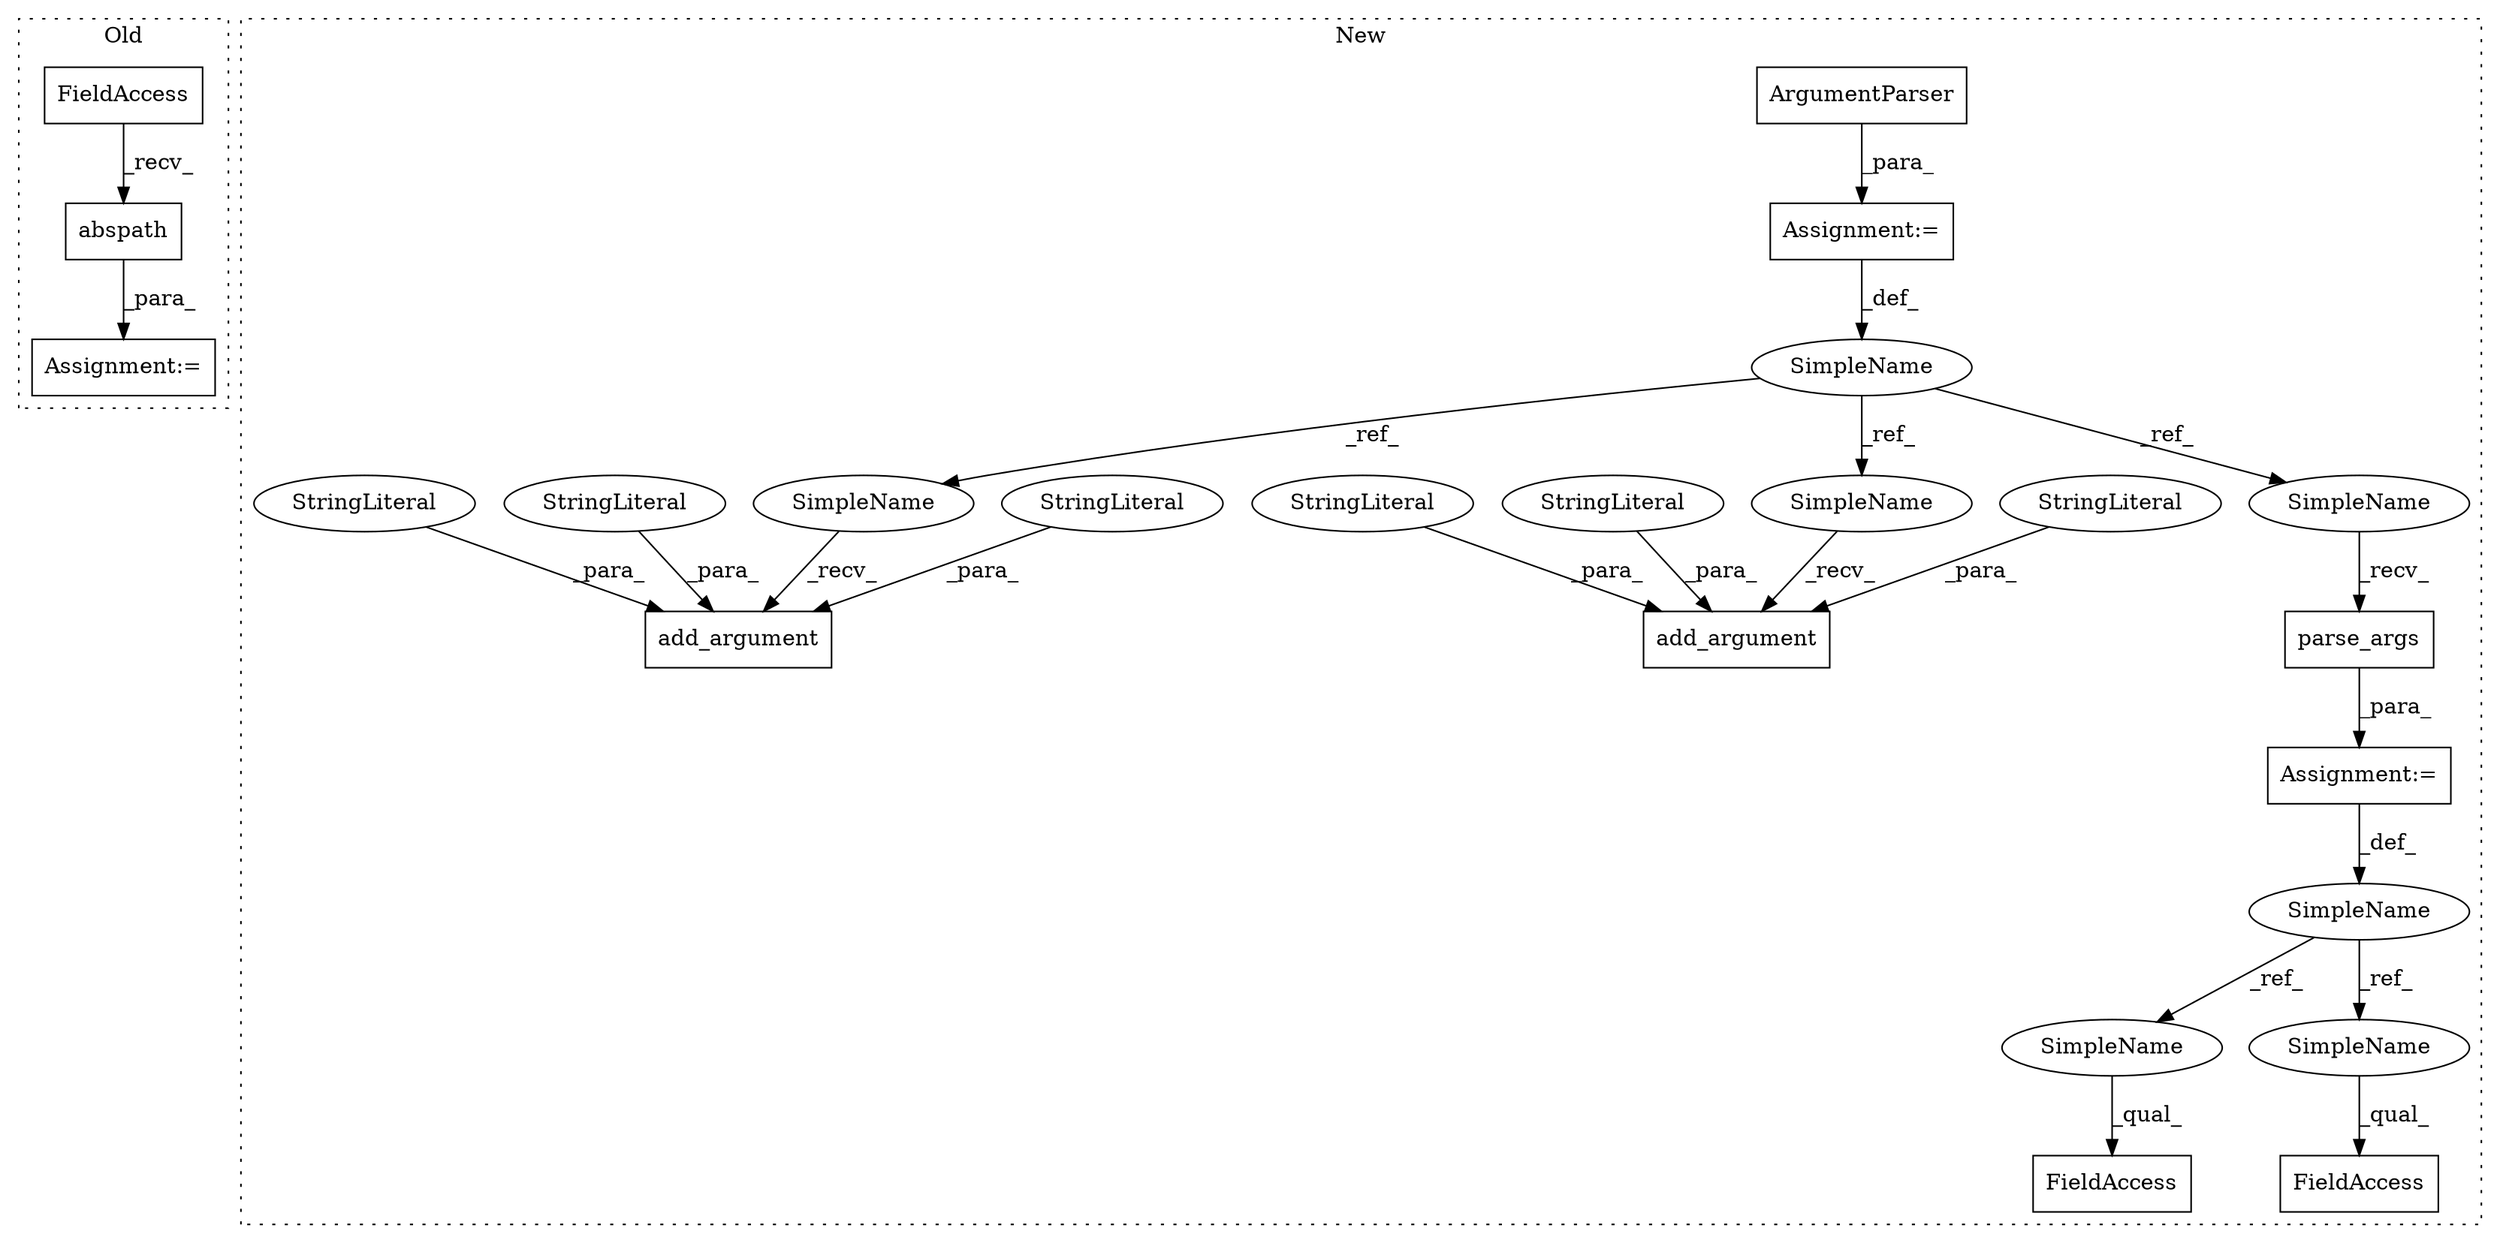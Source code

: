 digraph G {
subgraph cluster0 {
1 [label="abspath" a="32" s="393,424" l="8,1" shape="box"];
3 [label="FieldAccess" a="22" s="385" l="7" shape="box"];
19 [label="Assignment:=" a="7" s="384" l="1" shape="box"];
label = "Old";
style="dotted";
}
subgraph cluster1 {
2 [label="ArgumentParser" a="32" s="423,594" l="15,1" shape="box"];
4 [label="Assignment:=" a="7" s="833" l="1" shape="box"];
5 [label="Assignment:=" a="7" s="413" l="1" shape="box"];
6 [label="FieldAccess" a="22" s="917" l="13" shape="box"];
7 [label="FieldAccess" a="22" s="954" l="17" shape="box"];
8 [label="add_argument" a="32" s="696,822" l="13,1" shape="box"];
9 [label="SimpleName" a="42" s="829" l="4" shape="ellipse"];
10 [label="add_argument" a="32" s="608,682" l="13,1" shape="box"];
11 [label="SimpleName" a="42" s="407" l="6" shape="ellipse"];
12 [label="parse_args" a="32" s="841" l="12" shape="box"];
13 [label="StringLiteral" a="45" s="767" l="55" shape="ellipse"];
14 [label="StringLiteral" a="45" s="739" l="3" shape="ellipse"];
15 [label="StringLiteral" a="45" s="709" l="14" shape="ellipse"];
16 [label="StringLiteral" a="45" s="621" l="10" shape="ellipse"];
17 [label="StringLiteral" a="45" s="632" l="10" shape="ellipse"];
18 [label="StringLiteral" a="45" s="643" l="39" shape="ellipse"];
20 [label="SimpleName" a="42" s="689" l="6" shape="ellipse"];
21 [label="SimpleName" a="42" s="601" l="6" shape="ellipse"];
22 [label="SimpleName" a="42" s="834" l="6" shape="ellipse"];
23 [label="SimpleName" a="42" s="954" l="4" shape="ellipse"];
24 [label="SimpleName" a="42" s="917" l="4" shape="ellipse"];
label = "New";
style="dotted";
}
1 -> 19 [label="_para_"];
2 -> 5 [label="_para_"];
3 -> 1 [label="_recv_"];
4 -> 9 [label="_def_"];
5 -> 11 [label="_def_"];
9 -> 23 [label="_ref_"];
9 -> 24 [label="_ref_"];
11 -> 21 [label="_ref_"];
11 -> 22 [label="_ref_"];
11 -> 20 [label="_ref_"];
12 -> 4 [label="_para_"];
13 -> 8 [label="_para_"];
14 -> 8 [label="_para_"];
15 -> 8 [label="_para_"];
16 -> 10 [label="_para_"];
17 -> 10 [label="_para_"];
18 -> 10 [label="_para_"];
20 -> 8 [label="_recv_"];
21 -> 10 [label="_recv_"];
22 -> 12 [label="_recv_"];
23 -> 7 [label="_qual_"];
24 -> 6 [label="_qual_"];
}